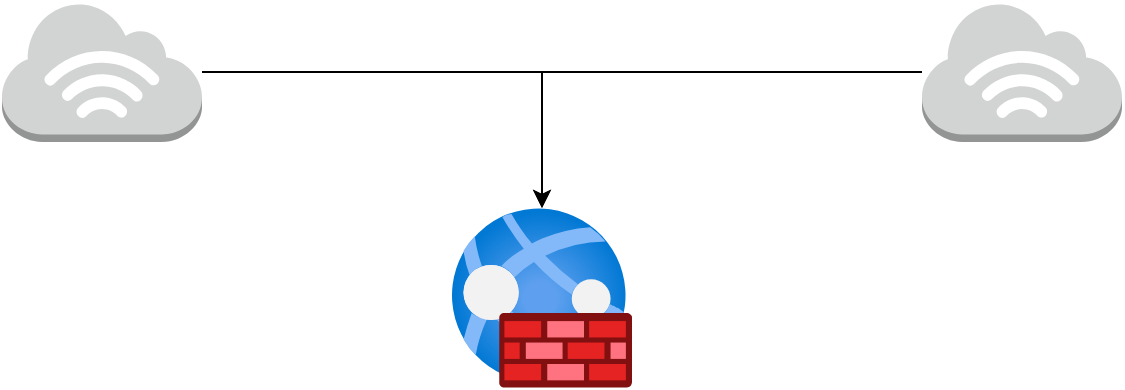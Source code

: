 <mxfile version="22.0.6" type="github">
  <diagram name="Página-1" id="FHQW5izmsKJ2NYFROuAg">
    <mxGraphModel dx="1120" dy="1305" grid="1" gridSize="10" guides="1" tooltips="1" connect="1" arrows="1" fold="1" page="1" pageScale="1" pageWidth="1169" pageHeight="827" math="0" shadow="0">
      <root>
        <mxCell id="0" />
        <mxCell id="1" parent="0" />
        <mxCell id="Uls6vSEw6MzNMp2DO8Zc-1" value="" style="image;aspect=fixed;html=1;points=[];align=center;fontSize=12;image=img/lib/azure2/networking/Web_Application_Firewall_Policies_WAF.svg;" vertex="1" parent="1">
          <mxGeometry x="485" y="-380" width="90" height="90" as="geometry" />
        </mxCell>
        <mxCell id="Uls6vSEw6MzNMp2DO8Zc-5" style="edgeStyle=orthogonalEdgeStyle;rounded=0;orthogonalLoop=1;jettySize=auto;html=1;" edge="1" parent="1" source="Uls6vSEw6MzNMp2DO8Zc-2" target="Uls6vSEw6MzNMp2DO8Zc-1">
          <mxGeometry relative="1" as="geometry" />
        </mxCell>
        <mxCell id="Uls6vSEw6MzNMp2DO8Zc-2" value="" style="outlineConnect=0;dashed=0;verticalLabelPosition=bottom;verticalAlign=top;align=center;html=1;shape=mxgraph.aws3.internet_3;fillColor=#D2D3D3;gradientColor=none;" vertex="1" parent="1">
          <mxGeometry x="260" y="-483" width="100" height="70" as="geometry" />
        </mxCell>
        <mxCell id="Uls6vSEw6MzNMp2DO8Zc-4" style="edgeStyle=orthogonalEdgeStyle;rounded=0;orthogonalLoop=1;jettySize=auto;html=1;" edge="1" parent="1" source="Uls6vSEw6MzNMp2DO8Zc-3" target="Uls6vSEw6MzNMp2DO8Zc-1">
          <mxGeometry relative="1" as="geometry" />
        </mxCell>
        <mxCell id="Uls6vSEw6MzNMp2DO8Zc-3" value="" style="outlineConnect=0;dashed=0;verticalLabelPosition=bottom;verticalAlign=top;align=center;html=1;shape=mxgraph.aws3.internet_3;fillColor=#D2D3D3;gradientColor=none;" vertex="1" parent="1">
          <mxGeometry x="720" y="-483" width="100" height="70" as="geometry" />
        </mxCell>
      </root>
    </mxGraphModel>
  </diagram>
</mxfile>
